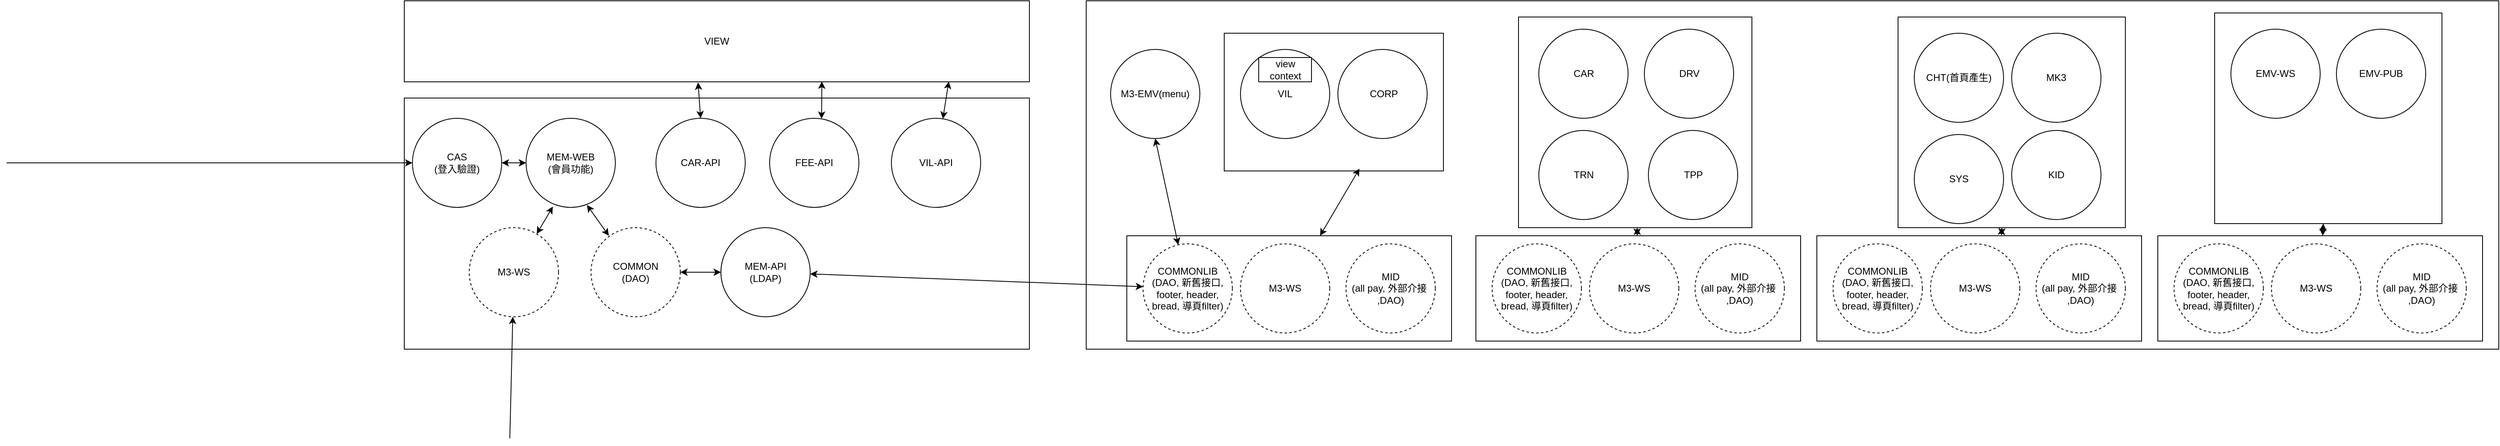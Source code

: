 <mxfile version="24.7.17">
  <diagram name="第 1 页" id="rXd1CP75CRenwDPl2Bag">
    <mxGraphModel dx="2016" dy="622" grid="1" gridSize="10" guides="1" tooltips="1" connect="1" arrows="1" fold="1" page="1" pageScale="1" pageWidth="827" pageHeight="1169" math="0" shadow="0">
      <root>
        <mxCell id="0" />
        <mxCell id="1" parent="0" />
        <mxCell id="KsepPGmTPoP3qZVe8c_a-5" value="" style="rounded=0;whiteSpace=wrap;html=1;" parent="1" vertex="1">
          <mxGeometry x="60" y="280" width="770" height="310" as="geometry" />
        </mxCell>
        <mxCell id="KsepPGmTPoP3qZVe8c_a-8" value="" style="rounded=0;whiteSpace=wrap;html=1;" parent="1" vertex="1">
          <mxGeometry x="900" y="160" width="1740" height="430" as="geometry" />
        </mxCell>
        <mxCell id="KsepPGmTPoP3qZVe8c_a-18" value="MEM-WEB&lt;div&gt;(會員功能)&lt;/div&gt;" style="ellipse;whiteSpace=wrap;html=1;aspect=fixed;" parent="1" vertex="1">
          <mxGeometry x="210" y="305" width="110" height="110" as="geometry" />
        </mxCell>
        <mxCell id="KsepPGmTPoP3qZVe8c_a-19" value="MEM-API&lt;div&gt;(LDAP)&lt;/div&gt;" style="ellipse;whiteSpace=wrap;html=1;aspect=fixed;" parent="1" vertex="1">
          <mxGeometry x="450" y="440" width="110" height="110" as="geometry" />
        </mxCell>
        <mxCell id="0rMbhJyMrpS3BPbaHYSH-1" value="COMMON&lt;div&gt;(DAO)&lt;/div&gt;" style="ellipse;whiteSpace=wrap;html=1;aspect=fixed;dashed=1;" vertex="1" parent="1">
          <mxGeometry x="290" y="440" width="110" height="110" as="geometry" />
        </mxCell>
        <mxCell id="0rMbhJyMrpS3BPbaHYSH-2" value="M3-WS" style="ellipse;whiteSpace=wrap;html=1;aspect=fixed;dashed=1;" vertex="1" parent="1">
          <mxGeometry x="140" y="440" width="110" height="110" as="geometry" />
        </mxCell>
        <mxCell id="0rMbhJyMrpS3BPbaHYSH-3" value="CAS&lt;div&gt;(登入驗證)&lt;/div&gt;" style="ellipse;whiteSpace=wrap;html=1;aspect=fixed;" vertex="1" parent="1">
          <mxGeometry x="70" y="305" width="110" height="110" as="geometry" />
        </mxCell>
        <mxCell id="0rMbhJyMrpS3BPbaHYSH-10" value="" style="endArrow=classic;html=1;rounded=0;entryX=0;entryY=0.5;entryDx=0;entryDy=0;" edge="1" parent="1" target="0rMbhJyMrpS3BPbaHYSH-3">
          <mxGeometry width="50" height="50" relative="1" as="geometry">
            <mxPoint x="-430" y="360" as="sourcePoint" />
            <mxPoint x="60" y="360" as="targetPoint" />
          </mxGeometry>
        </mxCell>
        <mxCell id="0rMbhJyMrpS3BPbaHYSH-11" value="" style="endArrow=classic;startArrow=classic;html=1;rounded=0;entryX=0;entryY=0.5;entryDx=0;entryDy=0;" edge="1" parent="1" source="0rMbhJyMrpS3BPbaHYSH-3" target="KsepPGmTPoP3qZVe8c_a-18">
          <mxGeometry width="50" height="50" relative="1" as="geometry">
            <mxPoint x="160" y="385" as="sourcePoint" />
            <mxPoint x="210" y="335" as="targetPoint" />
          </mxGeometry>
        </mxCell>
        <mxCell id="0rMbhJyMrpS3BPbaHYSH-21" value="COMMONLIB&lt;div&gt;(DAO, 新舊接口, footer, header, bread, 導頁filter)&lt;/div&gt;" style="ellipse;whiteSpace=wrap;html=1;aspect=fixed;dashed=1;" vertex="1" parent="1">
          <mxGeometry x="970" y="460" width="110" height="110" as="geometry" />
        </mxCell>
        <mxCell id="0rMbhJyMrpS3BPbaHYSH-22" value="MID&lt;div&gt;(all pay, 外部介接&amp;nbsp; ,DAO)&lt;/div&gt;" style="ellipse;whiteSpace=wrap;html=1;aspect=fixed;dashed=1;" vertex="1" parent="1">
          <mxGeometry x="1220" y="460" width="110" height="110" as="geometry" />
        </mxCell>
        <mxCell id="0rMbhJyMrpS3BPbaHYSH-23" value="M3-WS" style="ellipse;whiteSpace=wrap;html=1;aspect=fixed;dashed=1;" vertex="1" parent="1">
          <mxGeometry x="1090" y="460" width="110" height="110" as="geometry" />
        </mxCell>
        <mxCell id="0rMbhJyMrpS3BPbaHYSH-24" value="" style="endArrow=classic;startArrow=classic;html=1;rounded=0;" edge="1" parent="1" source="KsepPGmTPoP3qZVe8c_a-19" target="0rMbhJyMrpS3BPbaHYSH-21">
          <mxGeometry width="50" height="50" relative="1" as="geometry">
            <mxPoint x="580" y="410" as="sourcePoint" />
            <mxPoint x="630" y="360" as="targetPoint" />
          </mxGeometry>
        </mxCell>
        <mxCell id="0rMbhJyMrpS3BPbaHYSH-29" value="VIL" style="ellipse;whiteSpace=wrap;html=1;aspect=fixed;" vertex="1" parent="1">
          <mxGeometry x="1090" y="220" width="110" height="110" as="geometry" />
        </mxCell>
        <mxCell id="0rMbhJyMrpS3BPbaHYSH-33" value="" style="endArrow=classic;startArrow=classic;html=1;rounded=0;entryX=0.3;entryY=0.991;entryDx=0;entryDy=0;entryPerimeter=0;" edge="1" parent="1" source="0rMbhJyMrpS3BPbaHYSH-2" target="KsepPGmTPoP3qZVe8c_a-18">
          <mxGeometry width="50" height="50" relative="1" as="geometry">
            <mxPoint x="200" y="460" as="sourcePoint" />
            <mxPoint x="250" y="410" as="targetPoint" />
          </mxGeometry>
        </mxCell>
        <mxCell id="0rMbhJyMrpS3BPbaHYSH-34" value="" style="endArrow=classic;startArrow=classic;html=1;rounded=0;exitX=0.2;exitY=0.091;exitDx=0;exitDy=0;exitPerimeter=0;entryX=0.682;entryY=0.973;entryDx=0;entryDy=0;entryPerimeter=0;" edge="1" parent="1" source="0rMbhJyMrpS3BPbaHYSH-1" target="KsepPGmTPoP3qZVe8c_a-18">
          <mxGeometry width="50" height="50" relative="1" as="geometry">
            <mxPoint x="280" y="440" as="sourcePoint" />
            <mxPoint x="330" y="390" as="targetPoint" />
          </mxGeometry>
        </mxCell>
        <mxCell id="0rMbhJyMrpS3BPbaHYSH-36" value="" style="endArrow=classic;startArrow=classic;html=1;rounded=0;exitX=1;exitY=0.5;exitDx=0;exitDy=0;" edge="1" parent="1" source="0rMbhJyMrpS3BPbaHYSH-1" target="KsepPGmTPoP3qZVe8c_a-19">
          <mxGeometry width="50" height="50" relative="1" as="geometry">
            <mxPoint x="380" y="450" as="sourcePoint" />
            <mxPoint x="430" y="400" as="targetPoint" />
          </mxGeometry>
        </mxCell>
        <mxCell id="0rMbhJyMrpS3BPbaHYSH-37" value="" style="endArrow=classic;html=1;rounded=0;" edge="1" parent="1" target="0rMbhJyMrpS3BPbaHYSH-2">
          <mxGeometry width="50" height="50" relative="1" as="geometry">
            <mxPoint x="190" y="700" as="sourcePoint" />
            <mxPoint x="210" y="610" as="targetPoint" />
          </mxGeometry>
        </mxCell>
        <mxCell id="0rMbhJyMrpS3BPbaHYSH-47" value="VIEW" style="rounded=0;whiteSpace=wrap;html=1;" vertex="1" parent="1">
          <mxGeometry x="60" y="160" width="770" height="100" as="geometry" />
        </mxCell>
        <mxCell id="0rMbhJyMrpS3BPbaHYSH-49" value="CAR-API" style="ellipse;whiteSpace=wrap;html=1;aspect=fixed;" vertex="1" parent="1">
          <mxGeometry x="370" y="305" width="110" height="110" as="geometry" />
        </mxCell>
        <mxCell id="0rMbhJyMrpS3BPbaHYSH-50" value="FEE-API" style="ellipse;whiteSpace=wrap;html=1;aspect=fixed;" vertex="1" parent="1">
          <mxGeometry x="510" y="305" width="110" height="110" as="geometry" />
        </mxCell>
        <mxCell id="0rMbhJyMrpS3BPbaHYSH-51" value="VIL-API" style="ellipse;whiteSpace=wrap;html=1;aspect=fixed;" vertex="1" parent="1">
          <mxGeometry x="660" y="305" width="110" height="110" as="geometry" />
        </mxCell>
        <mxCell id="0rMbhJyMrpS3BPbaHYSH-52" value="" style="endArrow=classic;startArrow=classic;html=1;rounded=0;exitX=0.5;exitY=0;exitDx=0;exitDy=0;entryX=0.47;entryY=1.008;entryDx=0;entryDy=0;entryPerimeter=0;" edge="1" parent="1" source="0rMbhJyMrpS3BPbaHYSH-49" target="0rMbhJyMrpS3BPbaHYSH-47">
          <mxGeometry width="50" height="50" relative="1" as="geometry">
            <mxPoint x="414" y="305" as="sourcePoint" />
            <mxPoint x="464" y="255" as="targetPoint" />
          </mxGeometry>
        </mxCell>
        <mxCell id="0rMbhJyMrpS3BPbaHYSH-53" value="" style="endArrow=classic;startArrow=classic;html=1;rounded=0;entryX=0.668;entryY=0.996;entryDx=0;entryDy=0;entryPerimeter=0;exitX=0.582;exitY=0.005;exitDx=0;exitDy=0;exitPerimeter=0;" edge="1" parent="1" source="0rMbhJyMrpS3BPbaHYSH-50" target="0rMbhJyMrpS3BPbaHYSH-47">
          <mxGeometry width="50" height="50" relative="1" as="geometry">
            <mxPoint x="560" y="305" as="sourcePoint" />
            <mxPoint x="610" y="255" as="targetPoint" />
          </mxGeometry>
        </mxCell>
        <mxCell id="0rMbhJyMrpS3BPbaHYSH-54" value="" style="endArrow=classic;startArrow=classic;html=1;rounded=0;entryX=0.871;entryY=0.996;entryDx=0;entryDy=0;entryPerimeter=0;" edge="1" parent="1" source="0rMbhJyMrpS3BPbaHYSH-51" target="0rMbhJyMrpS3BPbaHYSH-47">
          <mxGeometry width="50" height="50" relative="1" as="geometry">
            <mxPoint x="690" y="310" as="sourcePoint" />
            <mxPoint x="740" y="260" as="targetPoint" />
          </mxGeometry>
        </mxCell>
        <mxCell id="0rMbhJyMrpS3BPbaHYSH-55" value="M3-EMV(menu)" style="ellipse;whiteSpace=wrap;html=1;aspect=fixed;" vertex="1" parent="1">
          <mxGeometry x="930" y="220" width="110" height="110" as="geometry" />
        </mxCell>
        <mxCell id="0rMbhJyMrpS3BPbaHYSH-57" value="CHT(首頁產生)" style="ellipse;whiteSpace=wrap;html=1;aspect=fixed;" vertex="1" parent="1">
          <mxGeometry x="1920" y="200" width="110" height="110" as="geometry" />
        </mxCell>
        <mxCell id="0rMbhJyMrpS3BPbaHYSH-60" value="" style="endArrow=classic;startArrow=classic;html=1;rounded=0;entryX=0.5;entryY=1;entryDx=0;entryDy=0;" edge="1" parent="1" source="0rMbhJyMrpS3BPbaHYSH-21" target="0rMbhJyMrpS3BPbaHYSH-55">
          <mxGeometry width="50" height="50" relative="1" as="geometry">
            <mxPoint x="980" y="440" as="sourcePoint" />
            <mxPoint x="1030" y="390" as="targetPoint" />
          </mxGeometry>
        </mxCell>
        <mxCell id="0rMbhJyMrpS3BPbaHYSH-67" value="EMV-WS" style="ellipse;whiteSpace=wrap;html=1;aspect=fixed;" vertex="1" parent="1">
          <mxGeometry x="2310" y="195" width="110" height="110" as="geometry" />
        </mxCell>
        <mxCell id="0rMbhJyMrpS3BPbaHYSH-69" value="view context" style="rounded=0;whiteSpace=wrap;html=1;" vertex="1" parent="1">
          <mxGeometry x="1112.5" y="230" width="65" height="30" as="geometry" />
        </mxCell>
        <mxCell id="0rMbhJyMrpS3BPbaHYSH-72" value="&amp;nbsp;CORP" style="ellipse;whiteSpace=wrap;html=1;aspect=fixed;" vertex="1" parent="1">
          <mxGeometry x="1210" y="220" width="110" height="110" as="geometry" />
        </mxCell>
        <mxCell id="0rMbhJyMrpS3BPbaHYSH-73" value="CAR" style="ellipse;whiteSpace=wrap;html=1;aspect=fixed;" vertex="1" parent="1">
          <mxGeometry x="1457.5" y="195" width="110" height="110" as="geometry" />
        </mxCell>
        <mxCell id="0rMbhJyMrpS3BPbaHYSH-83" value="SYS" style="ellipse;whiteSpace=wrap;html=1;aspect=fixed;" vertex="1" parent="1">
          <mxGeometry x="1920" y="325" width="110" height="110" as="geometry" />
        </mxCell>
        <mxCell id="0rMbhJyMrpS3BPbaHYSH-84" value="" style="rounded=0;whiteSpace=wrap;html=1;fillColor=none;" vertex="1" parent="1">
          <mxGeometry x="950" y="450" width="400" height="130" as="geometry" />
        </mxCell>
        <mxCell id="0rMbhJyMrpS3BPbaHYSH-86" value="COMMONLIB&lt;div&gt;(DAO, 新舊接口, footer, header, bread, 導頁filter)&lt;/div&gt;" style="ellipse;whiteSpace=wrap;html=1;aspect=fixed;dashed=1;" vertex="1" parent="1">
          <mxGeometry x="1400" y="460" width="110" height="110" as="geometry" />
        </mxCell>
        <mxCell id="0rMbhJyMrpS3BPbaHYSH-87" value="MID&lt;div&gt;(all pay, 外部介接&amp;nbsp; ,DAO)&lt;/div&gt;" style="ellipse;whiteSpace=wrap;html=1;aspect=fixed;dashed=1;" vertex="1" parent="1">
          <mxGeometry x="1650" y="460" width="110" height="110" as="geometry" />
        </mxCell>
        <mxCell id="0rMbhJyMrpS3BPbaHYSH-88" value="M3-WS" style="ellipse;whiteSpace=wrap;html=1;aspect=fixed;dashed=1;" vertex="1" parent="1">
          <mxGeometry x="1520" y="460" width="110" height="110" as="geometry" />
        </mxCell>
        <mxCell id="0rMbhJyMrpS3BPbaHYSH-89" value="" style="rounded=0;whiteSpace=wrap;html=1;fillColor=none;" vertex="1" parent="1">
          <mxGeometry x="1380" y="450" width="400" height="130" as="geometry" />
        </mxCell>
        <mxCell id="0rMbhJyMrpS3BPbaHYSH-90" value="COMMONLIB&lt;div&gt;(DAO, 新舊接口, footer, header, bread, 導頁filter)&lt;/div&gt;" style="ellipse;whiteSpace=wrap;html=1;aspect=fixed;dashed=1;" vertex="1" parent="1">
          <mxGeometry x="1820" y="460" width="110" height="110" as="geometry" />
        </mxCell>
        <mxCell id="0rMbhJyMrpS3BPbaHYSH-91" value="MID&lt;div&gt;(all pay, 外部介接&amp;nbsp; ,DAO)&lt;/div&gt;" style="ellipse;whiteSpace=wrap;html=1;aspect=fixed;dashed=1;" vertex="1" parent="1">
          <mxGeometry x="2070" y="460" width="110" height="110" as="geometry" />
        </mxCell>
        <mxCell id="0rMbhJyMrpS3BPbaHYSH-92" value="M3-WS" style="ellipse;whiteSpace=wrap;html=1;aspect=fixed;dashed=1;" vertex="1" parent="1">
          <mxGeometry x="1940" y="460" width="110" height="110" as="geometry" />
        </mxCell>
        <mxCell id="0rMbhJyMrpS3BPbaHYSH-93" value="" style="rounded=0;whiteSpace=wrap;html=1;fillColor=none;" vertex="1" parent="1">
          <mxGeometry x="1800" y="450" width="400" height="130" as="geometry" />
        </mxCell>
        <mxCell id="0rMbhJyMrpS3BPbaHYSH-94" value="DRV" style="ellipse;whiteSpace=wrap;html=1;aspect=fixed;" vertex="1" parent="1">
          <mxGeometry x="1587.5" y="195" width="110" height="110" as="geometry" />
        </mxCell>
        <mxCell id="0rMbhJyMrpS3BPbaHYSH-95" value="TRN" style="ellipse;whiteSpace=wrap;html=1;aspect=fixed;" vertex="1" parent="1">
          <mxGeometry x="1457.5" y="320" width="110" height="110" as="geometry" />
        </mxCell>
        <mxCell id="0rMbhJyMrpS3BPbaHYSH-96" value="TPP" style="ellipse;whiteSpace=wrap;html=1;aspect=fixed;" vertex="1" parent="1">
          <mxGeometry x="1592.5" y="320" width="110" height="110" as="geometry" />
        </mxCell>
        <mxCell id="0rMbhJyMrpS3BPbaHYSH-97" value="MK3" style="ellipse;whiteSpace=wrap;html=1;aspect=fixed;" vertex="1" parent="1">
          <mxGeometry x="2040" y="200" width="110" height="110" as="geometry" />
        </mxCell>
        <mxCell id="0rMbhJyMrpS3BPbaHYSH-98" value="KID" style="ellipse;whiteSpace=wrap;html=1;aspect=fixed;" vertex="1" parent="1">
          <mxGeometry x="2040" y="320" width="110" height="110" as="geometry" />
        </mxCell>
        <mxCell id="0rMbhJyMrpS3BPbaHYSH-99" value="" style="rounded=0;whiteSpace=wrap;html=1;fillColor=none;" vertex="1" parent="1">
          <mxGeometry x="1900" y="180" width="280" height="260" as="geometry" />
        </mxCell>
        <mxCell id="0rMbhJyMrpS3BPbaHYSH-100" value="" style="rounded=0;whiteSpace=wrap;html=1;fillColor=none;" vertex="1" parent="1">
          <mxGeometry x="1070" y="200" width="270" height="170" as="geometry" />
        </mxCell>
        <mxCell id="0rMbhJyMrpS3BPbaHYSH-101" value="" style="rounded=0;whiteSpace=wrap;html=1;fillColor=none;" vertex="1" parent="1">
          <mxGeometry x="1432.5" y="180" width="287.5" height="260" as="geometry" />
        </mxCell>
        <mxCell id="0rMbhJyMrpS3BPbaHYSH-107" value="COMMONLIB&lt;div&gt;(DAO, 新舊接口, footer, header, bread, 導頁filter)&lt;/div&gt;" style="ellipse;whiteSpace=wrap;html=1;aspect=fixed;dashed=1;" vertex="1" parent="1">
          <mxGeometry x="2240" y="460" width="110" height="110" as="geometry" />
        </mxCell>
        <mxCell id="0rMbhJyMrpS3BPbaHYSH-108" value="MID&lt;div&gt;(all pay, 外部介接&amp;nbsp; ,DAO)&lt;/div&gt;" style="ellipse;whiteSpace=wrap;html=1;aspect=fixed;dashed=1;" vertex="1" parent="1">
          <mxGeometry x="2490" y="460" width="110" height="110" as="geometry" />
        </mxCell>
        <mxCell id="0rMbhJyMrpS3BPbaHYSH-109" value="M3-WS" style="ellipse;whiteSpace=wrap;html=1;aspect=fixed;dashed=1;" vertex="1" parent="1">
          <mxGeometry x="2360" y="460" width="110" height="110" as="geometry" />
        </mxCell>
        <mxCell id="0rMbhJyMrpS3BPbaHYSH-110" value="" style="rounded=0;whiteSpace=wrap;html=1;fillColor=none;" vertex="1" parent="1">
          <mxGeometry x="2220" y="450" width="400" height="130" as="geometry" />
        </mxCell>
        <mxCell id="0rMbhJyMrpS3BPbaHYSH-111" value="EMV-PUB" style="ellipse;whiteSpace=wrap;html=1;aspect=fixed;" vertex="1" parent="1">
          <mxGeometry x="2440" y="195" width="110" height="110" as="geometry" />
        </mxCell>
        <mxCell id="0rMbhJyMrpS3BPbaHYSH-112" value="" style="rounded=0;whiteSpace=wrap;html=1;fillColor=none;" vertex="1" parent="1">
          <mxGeometry x="2290" y="175" width="280" height="260" as="geometry" />
        </mxCell>
        <mxCell id="0rMbhJyMrpS3BPbaHYSH-113" value="" style="endArrow=classic;startArrow=classic;html=1;rounded=0;entryX=0.617;entryY=0.983;entryDx=0;entryDy=0;entryPerimeter=0;" edge="1" parent="1" source="0rMbhJyMrpS3BPbaHYSH-84" target="0rMbhJyMrpS3BPbaHYSH-100">
          <mxGeometry width="50" height="50" relative="1" as="geometry">
            <mxPoint x="1191" y="450" as="sourcePoint" />
            <mxPoint x="1241" y="400" as="targetPoint" />
          </mxGeometry>
        </mxCell>
        <mxCell id="0rMbhJyMrpS3BPbaHYSH-114" value="" style="endArrow=classic;startArrow=classic;html=1;rounded=0;" edge="1" parent="1" source="0rMbhJyMrpS3BPbaHYSH-89" target="0rMbhJyMrpS3BPbaHYSH-101">
          <mxGeometry width="50" height="50" relative="1" as="geometry">
            <mxPoint x="1542.5" y="490" as="sourcePoint" />
            <mxPoint x="1592.5" y="440" as="targetPoint" />
          </mxGeometry>
        </mxCell>
        <mxCell id="0rMbhJyMrpS3BPbaHYSH-115" value="" style="endArrow=classic;startArrow=classic;html=1;rounded=0;exitX=0.568;exitY=-0.003;exitDx=0;exitDy=0;exitPerimeter=0;" edge="1" parent="1" source="0rMbhJyMrpS3BPbaHYSH-93" target="0rMbhJyMrpS3BPbaHYSH-99">
          <mxGeometry width="50" height="50" relative="1" as="geometry">
            <mxPoint x="2020" y="460" as="sourcePoint" />
            <mxPoint x="2070" y="410" as="targetPoint" />
          </mxGeometry>
        </mxCell>
        <mxCell id="0rMbhJyMrpS3BPbaHYSH-116" value="" style="endArrow=classic;startArrow=classic;html=1;rounded=0;" edge="1" parent="1" source="0rMbhJyMrpS3BPbaHYSH-110" target="0rMbhJyMrpS3BPbaHYSH-112">
          <mxGeometry width="50" height="50" relative="1" as="geometry">
            <mxPoint x="2380" y="480" as="sourcePoint" />
            <mxPoint x="2430" y="430" as="targetPoint" />
          </mxGeometry>
        </mxCell>
      </root>
    </mxGraphModel>
  </diagram>
</mxfile>

